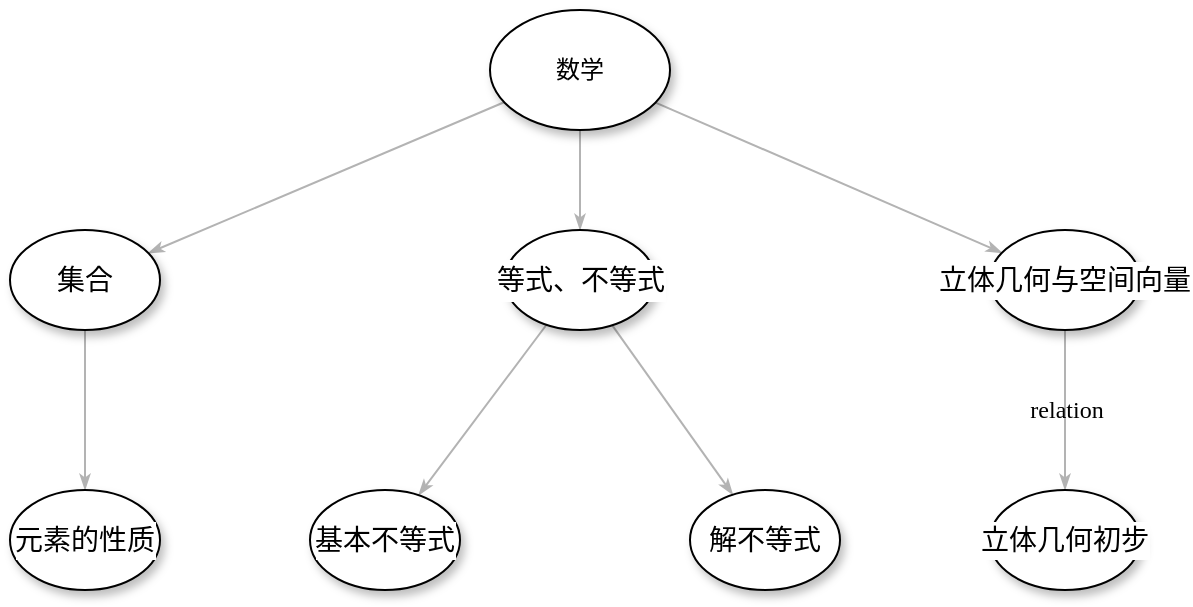 <mxfile version="21.6.5" type="github">
  <diagram name="Page-1" id="FNJreq8SMg8x2K_SVzvQ">
    <mxGraphModel dx="1178" dy="663" grid="1" gridSize="10" guides="1" tooltips="1" connect="1" arrows="1" fold="1" page="1" pageScale="1" pageWidth="827" pageHeight="1169" math="0" shadow="0">
      <root>
        <mxCell id="0" />
        <mxCell id="1" parent="0" />
        <mxCell id="G8bUCPtwRGstYLRXBY_5-1" style="edgeStyle=none;rounded=1;html=1;labelBackgroundColor=none;startArrow=none;startFill=0;startSize=5;endArrow=classicThin;endFill=1;endSize=5;jettySize=auto;orthogonalLoop=1;strokeColor=#B3B3B3;strokeWidth=1;fontFamily=Verdana;fontSize=12" edge="1" parent="1" source="G8bUCPtwRGstYLRXBY_5-4" target="G8bUCPtwRGstYLRXBY_5-7">
          <mxGeometry relative="1" as="geometry" />
        </mxCell>
        <mxCell id="G8bUCPtwRGstYLRXBY_5-2" value="" style="edgeStyle=none;rounded=1;html=1;labelBackgroundColor=none;startArrow=none;startFill=0;startSize=5;endArrow=classicThin;endFill=1;endSize=5;jettySize=auto;orthogonalLoop=1;strokeColor=#B3B3B3;strokeWidth=1;fontFamily=Verdana;fontSize=12" edge="1" parent="1" source="G8bUCPtwRGstYLRXBY_5-4" target="G8bUCPtwRGstYLRXBY_5-20">
          <mxGeometry x="0.004" relative="1" as="geometry">
            <mxPoint as="offset" />
          </mxGeometry>
        </mxCell>
        <mxCell id="G8bUCPtwRGstYLRXBY_5-3" value="" style="edgeStyle=none;rounded=1;html=1;labelBackgroundColor=none;startArrow=none;startFill=0;startSize=5;endArrow=classicThin;endFill=1;endSize=5;jettySize=auto;orthogonalLoop=1;strokeColor=#B3B3B3;strokeWidth=1;fontFamily=Verdana;fontSize=12" edge="1" parent="1" source="G8bUCPtwRGstYLRXBY_5-4" target="G8bUCPtwRGstYLRXBY_5-9">
          <mxGeometry x="-0.004" relative="1" as="geometry">
            <mxPoint as="offset" />
          </mxGeometry>
        </mxCell>
        <mxCell id="G8bUCPtwRGstYLRXBY_5-4" value="数学" style="ellipse;whiteSpace=wrap;html=1;rounded=0;shadow=1;comic=0;labelBackgroundColor=none;strokeWidth=1;fontFamily=Verdana;fontSize=12;align=center;" vertex="1" parent="1">
          <mxGeometry x="260" y="20" width="90" height="60" as="geometry" />
        </mxCell>
        <mxCell id="G8bUCPtwRGstYLRXBY_5-5" value="" style="edgeStyle=none;rounded=1;html=1;labelBackgroundColor=none;startArrow=none;startFill=0;startSize=5;endArrow=classicThin;endFill=1;endSize=5;jettySize=auto;orthogonalLoop=1;strokeColor=#B3B3B3;strokeWidth=1;fontFamily=Verdana;fontSize=12" edge="1" parent="1" source="G8bUCPtwRGstYLRXBY_5-7" target="G8bUCPtwRGstYLRXBY_5-17">
          <mxGeometry relative="1" as="geometry" />
        </mxCell>
        <mxCell id="G8bUCPtwRGstYLRXBY_5-6" value="" style="edgeStyle=none;rounded=1;html=1;labelBackgroundColor=none;startArrow=none;startFill=0;startSize=5;endArrow=classicThin;endFill=1;endSize=5;jettySize=auto;orthogonalLoop=1;strokeColor=#B3B3B3;strokeWidth=1;fontFamily=Verdana;fontSize=12" edge="1" parent="1" source="G8bUCPtwRGstYLRXBY_5-7" target="G8bUCPtwRGstYLRXBY_5-15">
          <mxGeometry relative="1" as="geometry" />
        </mxCell>
        <mxCell id="G8bUCPtwRGstYLRXBY_5-7" value="&lt;pre style=&quot;box-sizing: border-box; overflow: auto; font-size: 14px; padding: 1px 0px; margin-top: 0px; margin-bottom: 0px; line-height: inherit; word-break: break-all; overflow-wrap: break-word; background-color: rgb(255, 255, 255); border: 0px; border-radius: 0px; vertical-align: baseline; text-align: left;&quot;&gt;&lt;pre style=&quot;box-sizing: border-box; overflow: auto; padding: 1px 0px; margin-top: 0px; margin-bottom: 0px; line-height: inherit; word-break: break-all; overflow-wrap: break-word; border: 0px; border-radius: 0px; vertical-align: baseline;&quot;&gt;等式、不等式&lt;/pre&gt;&lt;/pre&gt;" style="ellipse;whiteSpace=wrap;html=1;rounded=0;shadow=1;comic=0;labelBackgroundColor=none;strokeWidth=1;fontFamily=Verdana;fontSize=12;align=center;" vertex="1" parent="1">
          <mxGeometry x="267.5" y="130" width="75" height="50" as="geometry" />
        </mxCell>
        <mxCell id="G8bUCPtwRGstYLRXBY_5-8" value="relation" style="edgeStyle=none;rounded=1;html=1;labelBackgroundColor=none;startArrow=none;startFill=0;startSize=5;endArrow=classicThin;endFill=1;endSize=5;jettySize=auto;orthogonalLoop=1;strokeColor=#B3B3B3;strokeWidth=1;fontFamily=Verdana;fontSize=12" edge="1" parent="1" source="G8bUCPtwRGstYLRXBY_5-9" target="G8bUCPtwRGstYLRXBY_5-11">
          <mxGeometry relative="1" as="geometry" />
        </mxCell>
        <mxCell id="G8bUCPtwRGstYLRXBY_5-9" value="&lt;pre style=&quot;box-sizing: border-box; overflow: auto; font-size: 14px; padding: 1px 0px; margin-top: 0px; margin-bottom: 0px; line-height: inherit; word-break: break-all; overflow-wrap: break-word; background-color: rgb(255, 255, 255); border: 0px; border-radius: 0px; vertical-align: baseline; text-align: left;&quot;&gt;立体几何与空间向量&lt;/pre&gt;" style="ellipse;whiteSpace=wrap;html=1;rounded=0;shadow=1;comic=0;labelBackgroundColor=none;strokeWidth=1;fontFamily=Verdana;fontSize=12;align=center;" vertex="1" parent="1">
          <mxGeometry x="510" y="130" width="75" height="50" as="geometry" />
        </mxCell>
        <mxCell id="G8bUCPtwRGstYLRXBY_5-11" value="&lt;pre style=&quot;box-sizing: border-box; overflow: auto; font-size: 14px; padding: 1px 0px; margin-top: 0px; margin-bottom: 0px; line-height: inherit; word-break: break-all; overflow-wrap: break-word; background-color: rgb(255, 255, 255); border: 0px; border-radius: 0px; vertical-align: baseline; text-align: left;&quot;&gt;立体几何初步&lt;/pre&gt;" style="ellipse;whiteSpace=wrap;html=1;rounded=0;shadow=1;comic=0;labelBackgroundColor=none;strokeWidth=1;fontFamily=Verdana;fontSize=12;align=center;" vertex="1" parent="1">
          <mxGeometry x="510" y="260" width="75" height="50" as="geometry" />
        </mxCell>
        <mxCell id="G8bUCPtwRGstYLRXBY_5-15" value="&lt;pre style=&quot;box-sizing: border-box; overflow: auto; font-size: 14px; padding: 1px 0px; margin-top: 0px; margin-bottom: 0px; line-height: inherit; word-break: break-all; overflow-wrap: break-word; background-color: rgb(255, 255, 255); border: 0px; border-radius: 0px; vertical-align: baseline; text-align: left;&quot;&gt;解不等式&lt;/pre&gt;" style="ellipse;whiteSpace=wrap;html=1;rounded=0;shadow=1;comic=0;labelBackgroundColor=none;strokeWidth=1;fontFamily=Verdana;fontSize=12;align=center;" vertex="1" parent="1">
          <mxGeometry x="360" y="260" width="75" height="50" as="geometry" />
        </mxCell>
        <mxCell id="G8bUCPtwRGstYLRXBY_5-17" value="&lt;pre style=&quot;box-sizing: border-box; overflow: auto; font-size: 14px; padding: 1px 0px; margin-top: 0px; margin-bottom: 0px; line-height: inherit; word-break: break-all; overflow-wrap: break-word; background-color: rgb(255, 255, 255); border: 0px; border-radius: 0px; vertical-align: baseline; text-align: left;&quot;&gt;基本不等式&lt;/pre&gt;" style="ellipse;whiteSpace=wrap;html=1;rounded=0;shadow=1;comic=0;labelBackgroundColor=none;strokeWidth=1;fontFamily=Verdana;fontSize=12;align=center;" vertex="1" parent="1">
          <mxGeometry x="170" y="260" width="75" height="50" as="geometry" />
        </mxCell>
        <mxCell id="G8bUCPtwRGstYLRXBY_5-19" value="" style="edgeStyle=none;rounded=1;html=1;labelBackgroundColor=none;startArrow=none;startFill=0;startSize=5;endArrow=classicThin;endFill=1;endSize=5;jettySize=auto;orthogonalLoop=1;strokeColor=#B3B3B3;strokeWidth=1;fontFamily=Verdana;fontSize=12" edge="1" parent="1" source="G8bUCPtwRGstYLRXBY_5-20" target="G8bUCPtwRGstYLRXBY_5-22">
          <mxGeometry relative="1" as="geometry">
            <mxPoint as="offset" />
          </mxGeometry>
        </mxCell>
        <mxCell id="G8bUCPtwRGstYLRXBY_5-20" value="&lt;pre style=&quot;box-sizing: border-box; overflow: auto; font-size: 14px; padding: 1px 0px; margin-top: 0px; margin-bottom: 0px; line-height: inherit; word-break: break-all; overflow-wrap: break-word; background-color: rgb(255, 255, 255); border: 0px; border-radius: 0px; vertical-align: baseline; text-align: left;&quot;&gt;集合&lt;/pre&gt;" style="ellipse;whiteSpace=wrap;html=1;rounded=0;shadow=1;comic=0;labelBackgroundColor=none;strokeWidth=1;fontFamily=Verdana;fontSize=12;align=center;" vertex="1" parent="1">
          <mxGeometry x="20" y="130" width="75" height="50" as="geometry" />
        </mxCell>
        <mxCell id="G8bUCPtwRGstYLRXBY_5-22" value="&lt;pre style=&quot;box-sizing: border-box; overflow: auto; font-size: 14px; padding: 1px 0px; margin-top: 0px; margin-bottom: 0px; line-height: inherit; word-break: break-all; overflow-wrap: break-word; background-color: rgb(255, 255, 255); border: 0px; border-radius: 0px; vertical-align: baseline; text-align: left;&quot;&gt;元素的性质&lt;/pre&gt;" style="ellipse;whiteSpace=wrap;html=1;rounded=0;shadow=1;comic=0;labelBackgroundColor=none;strokeWidth=1;fontFamily=Verdana;fontSize=12;align=center;" vertex="1" parent="1">
          <mxGeometry x="20" y="260" width="75" height="50" as="geometry" />
        </mxCell>
      </root>
    </mxGraphModel>
  </diagram>
</mxfile>
